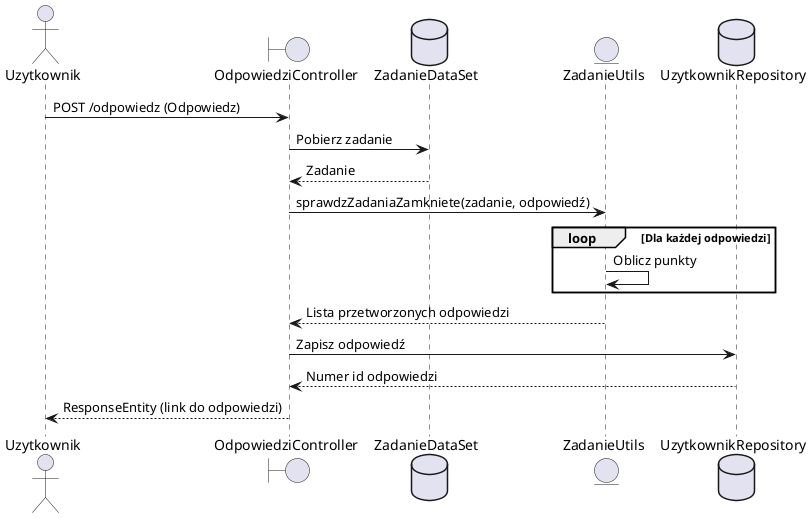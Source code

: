 @startuml chk-zadania
actor Uzytkownik as user
boundary OdpowiedziController as controller
database ZadanieDataSet as zadanieDS
entity ZadanieUtils as utils
database UzytkownikRepository as repo

user -> controller : POST /odpowiedz (Odpowiedz)
controller -> zadanieDS : Pobierz zadanie
zadanieDS --> controller : Zadanie
controller -> utils : sprawdzZadaniaZamkniete(zadanie, odpowiedź)
loop Dla każdej odpowiedzi
    utils -> utils : Oblicz punkty
end
utils --> controller : Lista przetworzonych odpowiedzi
controller -> repo : Zapisz odpowiedź
repo --> controller : Numer id odpowiedzi
controller --> user : ResponseEntity (link do odpowiedzi)
@enduml
